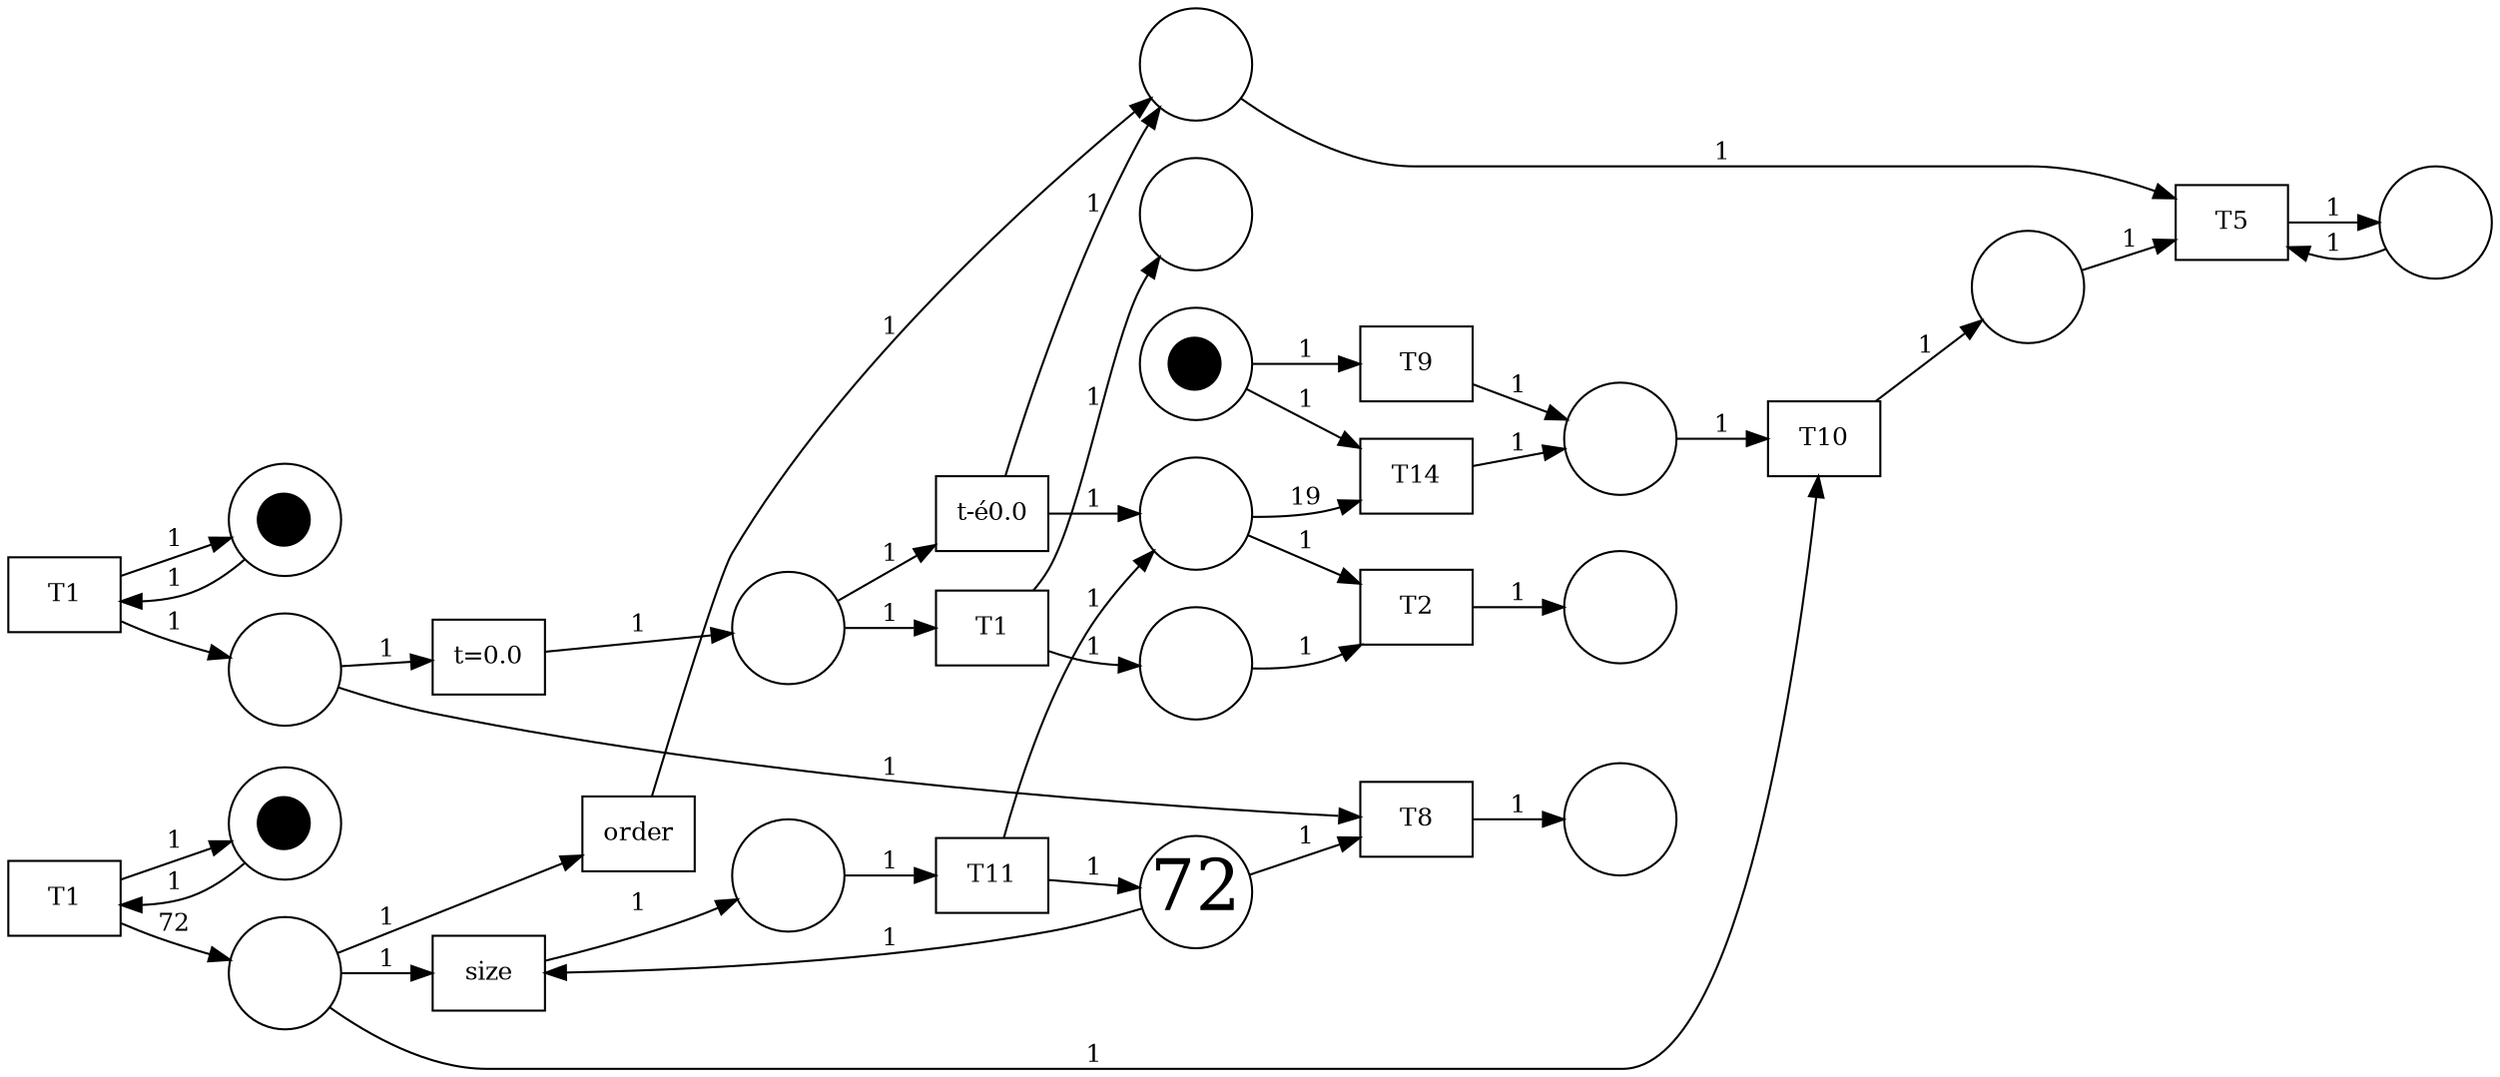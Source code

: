 digraph "imported_1748358021.8693066" {
	graph [bgcolor=white rankdir=LR]
	node [shape=box]
	2552757039632 [label=T14 border=1 fillcolor=white fontcolor=black fontsize=12 style=filled]
	2552757031760 [label=size border=1 fillcolor=white fontcolor=black fontsize=12 style=filled]
	2552761389840 [label=T1 border=1 fillcolor=white fontcolor=black fontsize=12 style=filled]
	2552757051856 [label=T8 border=1 fillcolor=white fontcolor=black fontsize=12 style=filled]
	2552757077200 [label=T9 border=1 fillcolor=white fontcolor=black fontsize=12 style=filled]
	2552757039504 [label=T1 border=1 fillcolor=white fontcolor=black fontsize=12 style=filled]
	2552757032592 [label=T11 border=1 fillcolor=white fontcolor=black fontsize=12 style=filled]
	2552757056976 [label="t=0.0" border=1 fillcolor=white fontcolor=black fontsize=12 style=filled]
	2552757050512 [label=order border=1 fillcolor=white fontcolor=black fontsize=12 style=filled]
	2552757031824 [label=T10 border=1 fillcolor=white fontcolor=black fontsize=12 style=filled]
	2552761715344 [label=T1 border=1 fillcolor=white fontcolor=black fontsize=12 style=filled]
	2552761388112 [label=T2 border=1 fillcolor=white fontcolor=black fontsize=12 style=filled]
	2552757047632 [label=T5 border=1 fillcolor=white fontcolor=black fontsize=12 style=filled]
	2552757043600 [label="t-é0.0" border=1 fillcolor=white fontcolor=black fontsize=12 style=filled]
	2552761401040 [label=<&#9679;> fillcolor=white fixedsize=true fontsize=34 shape=circle style=filled width=0.75]
	2552761400336 [label=<&#9679;> fillcolor=white fixedsize=true fontsize=34 shape=circle style=filled width=0.75]
	2552761400400 [label=72 fillcolor=white fixedsize=true fontsize=34 shape=circle style=filled width=0.75]
	2552761395408 [label=<&#9679;> fillcolor=white fixedsize=true fontsize=34 shape=circle style=filled width=0.75]
	2552761395984 [label="" fillcolor=white fixedsize=true shape=circle style=filled width=0.75]
	2552761389008 [label="" fillcolor=white fixedsize=true shape=circle style=filled width=0.75]
	2552761398928 [label="" fillcolor=white fixedsize=true shape=circle style=filled width=0.75]
	2552761397648 [label="" fillcolor=white fixedsize=true shape=circle style=filled width=0.75]
	2552761400720 [label="" fillcolor=white fixedsize=true shape=circle style=filled width=0.75]
	2552761714960 [label="" fillcolor=white fixedsize=true shape=circle style=filled width=0.75]
	2552761387856 [label="" fillcolor=white fixedsize=true shape=circle style=filled width=0.75]
	2552761394896 [label="" fillcolor=white fixedsize=true shape=circle style=filled width=0.75]
	2552761390224 [label="" fillcolor=white fixedsize=true shape=circle style=filled width=0.75]
	2552761719312 [label="" fillcolor=white fixedsize=true shape=circle style=filled width=0.75]
	2552761714192 [label="" fillcolor=white fixedsize=true shape=circle style=filled width=0.75]
	2552761718608 [label="" fillcolor=white fixedsize=true shape=circle style=filled width=0.75]
	2552761388688 [label="" fillcolor=white fixedsize=true shape=circle style=filled width=0.75]
	2552761401040 -> 2552757077200 [label=1 arrowhead=normal fontsize=12]
	2552761400400 -> 2552757031760 [label=1 arrowhead=normal fontsize=12]
	2552761401040 -> 2552757039632 [label=1 arrowhead=normal fontsize=12]
	2552761400400 -> 2552757051856 [label=1 arrowhead=normal fontsize=12]
	2552761400336 -> 2552761389840 [label=1 arrowhead=normal fontsize=12]
	2552761395408 -> 2552757039504 [label=1 arrowhead=normal fontsize=12]
	2552761389840 -> 2552761400336 [label=1 arrowhead=normal fontsize=12]
	2552757039504 -> 2552761395408 [label=1 arrowhead=normal fontsize=12]
	2552757031760 -> 2552761400720 [label=1 arrowhead=normal fontsize=12]
	2552757039504 -> 2552761397648 [label=72 arrowhead=normal fontsize=12]
	2552761389840 -> 2552761389008 [label=1 arrowhead=normal fontsize=12]
	2552757051856 -> 2552761398928 [label=1 arrowhead=normal fontsize=12]
	2552757039632 -> 2552761395984 [label=1 arrowhead=normal fontsize=12]
	2552757077200 -> 2552761395984 [label=1 arrowhead=normal fontsize=12]
	2552761389008 -> 2552757051856 [label=1 arrowhead=normal fontsize=12]
	2552761397648 -> 2552757031760 [label=1 arrowhead=normal fontsize=12]
	2552761400720 -> 2552757032592 [label=1 arrowhead=normal fontsize=12]
	2552761389008 -> 2552757056976 [label=1 arrowhead=normal fontsize=12]
	2552761397648 -> 2552757050512 [label=1 arrowhead=normal fontsize=12]
	2552761397648 -> 2552757031824 [label=1 arrowhead=normal fontsize=12]
	2552761395984 -> 2552757031824 [label=1 arrowhead=normal fontsize=12]
	2552757032592 -> 2552761400400 [label=1 arrowhead=normal fontsize=12]
	2552757050512 -> 2552761387856 [label=1 arrowhead=normal fontsize=12]
	2552757056976 -> 2552761714960 [label=1 arrowhead=normal fontsize=12]
	2552757032592 -> 2552761390224 [label=1 arrowhead=normal fontsize=12]
	2552757031824 -> 2552761394896 [label=1 arrowhead=normal fontsize=12]
	2552761390224 -> 2552757039632 [label=19 arrowhead=normal fontsize=12]
	2552761387856 -> 2552757047632 [label=1 arrowhead=normal fontsize=12]
	2552761390224 -> 2552761388112 [label=1 arrowhead=normal fontsize=12]
	2552761714960 -> 2552761715344 [label=1 arrowhead=normal fontsize=12]
	2552761394896 -> 2552757047632 [label=1 arrowhead=normal fontsize=12]
	2552761714960 -> 2552757043600 [label=1 arrowhead=normal fontsize=12]
	2552757043600 -> 2552761387856 [label=1 arrowhead=normal fontsize=12]
	2552757043600 -> 2552761390224 [label=1 arrowhead=normal fontsize=12]
	2552761388112 -> 2552761718608 [label=1 arrowhead=normal fontsize=12]
	2552761715344 -> 2552761714192 [label=1 arrowhead=normal fontsize=12]
	2552761715344 -> 2552761719312 [label=1 arrowhead=normal fontsize=12]
	2552757047632 -> 2552761388688 [label=1 arrowhead=normal fontsize=12]
	2552761714192 -> 2552761388112 [label=1 arrowhead=normal fontsize=12]
	2552761388688 -> 2552757047632 [label=1 arrowhead=normal fontsize=12]
	overlap=false
}
